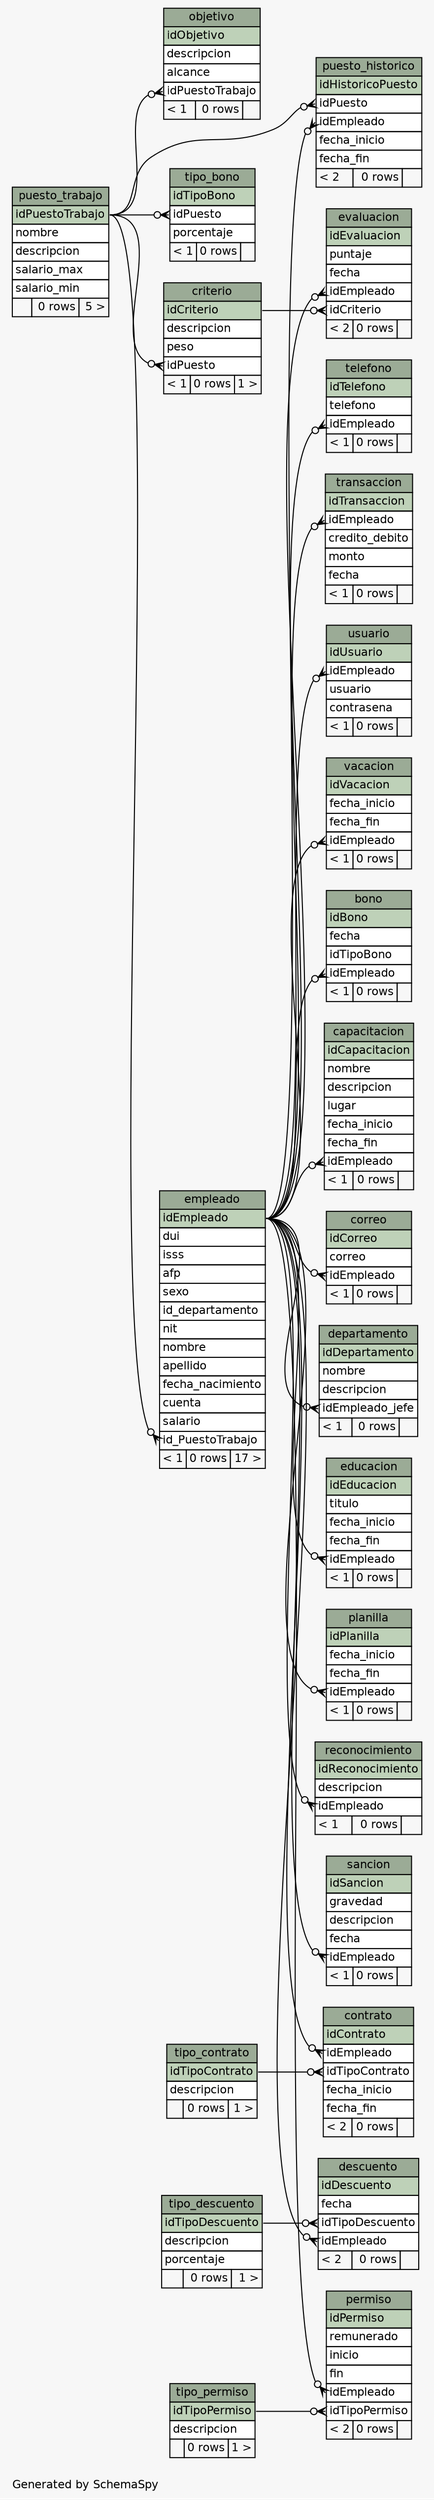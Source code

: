 // dot 2.26.3 on Linux 3.2.0-4-686-pae
// SchemaSpy rev 590
digraph "largeRelationshipsDiagram" {
  graph [
    rankdir="RL"
    bgcolor="#f7f7f7"
    label="\nGenerated by SchemaSpy"
    labeljust="l"
    nodesep="0.18"
    ranksep="0.46"
    fontname="Helvetica"
    fontsize="11"
  ];
  node [
    fontname="Helvetica"
    fontsize="11"
    shape="plaintext"
  ];
  edge [
    arrowsize="0.8"
  ];
  "bono" [
    label=<
    <TABLE BORDER="0" CELLBORDER="1" CELLSPACING="0" BGCOLOR="#ffffff">
      <TR><TD COLSPAN="3" BGCOLOR="#9bab96" ALIGN="CENTER">bono</TD></TR>
      <TR><TD PORT="idBono" COLSPAN="3" BGCOLOR="#bed1b8" ALIGN="LEFT">idBono</TD></TR>
      <TR><TD PORT="fecha" COLSPAN="3" ALIGN="LEFT">fecha</TD></TR>
      <TR><TD PORT="idTipoBono" COLSPAN="3" ALIGN="LEFT">idTipoBono</TD></TR>
      <TR><TD PORT="idEmpleado" COLSPAN="3" ALIGN="LEFT">idEmpleado</TD></TR>
      <TR><TD ALIGN="LEFT" BGCOLOR="#f7f7f7">&lt; 1</TD><TD ALIGN="RIGHT" BGCOLOR="#f7f7f7">0 rows</TD><TD ALIGN="RIGHT" BGCOLOR="#f7f7f7">  </TD></TR>
    </TABLE>>
    URL="tables/bono.html"
    tooltip="bono"
  ];
  "capacitacion" [
    label=<
    <TABLE BORDER="0" CELLBORDER="1" CELLSPACING="0" BGCOLOR="#ffffff">
      <TR><TD COLSPAN="3" BGCOLOR="#9bab96" ALIGN="CENTER">capacitacion</TD></TR>
      <TR><TD PORT="idCapacitacion" COLSPAN="3" BGCOLOR="#bed1b8" ALIGN="LEFT">idCapacitacion</TD></TR>
      <TR><TD PORT="nombre" COLSPAN="3" ALIGN="LEFT">nombre</TD></TR>
      <TR><TD PORT="descripcion" COLSPAN="3" ALIGN="LEFT">descripcion</TD></TR>
      <TR><TD PORT="lugar" COLSPAN="3" ALIGN="LEFT">lugar</TD></TR>
      <TR><TD PORT="fecha_inicio" COLSPAN="3" ALIGN="LEFT">fecha_inicio</TD></TR>
      <TR><TD PORT="fecha_fin" COLSPAN="3" ALIGN="LEFT">fecha_fin</TD></TR>
      <TR><TD PORT="idEmpleado" COLSPAN="3" ALIGN="LEFT">idEmpleado</TD></TR>
      <TR><TD ALIGN="LEFT" BGCOLOR="#f7f7f7">&lt; 1</TD><TD ALIGN="RIGHT" BGCOLOR="#f7f7f7">0 rows</TD><TD ALIGN="RIGHT" BGCOLOR="#f7f7f7">  </TD></TR>
    </TABLE>>
    URL="tables/capacitacion.html"
    tooltip="capacitacion"
  ];
  "contrato" [
    label=<
    <TABLE BORDER="0" CELLBORDER="1" CELLSPACING="0" BGCOLOR="#ffffff">
      <TR><TD COLSPAN="3" BGCOLOR="#9bab96" ALIGN="CENTER">contrato</TD></TR>
      <TR><TD PORT="idContrato" COLSPAN="3" BGCOLOR="#bed1b8" ALIGN="LEFT">idContrato</TD></TR>
      <TR><TD PORT="idEmpleado" COLSPAN="3" ALIGN="LEFT">idEmpleado</TD></TR>
      <TR><TD PORT="idTipoContrato" COLSPAN="3" ALIGN="LEFT">idTipoContrato</TD></TR>
      <TR><TD PORT="fecha_inicio" COLSPAN="3" ALIGN="LEFT">fecha_inicio</TD></TR>
      <TR><TD PORT="fecha_fin" COLSPAN="3" ALIGN="LEFT">fecha_fin</TD></TR>
      <TR><TD ALIGN="LEFT" BGCOLOR="#f7f7f7">&lt; 2</TD><TD ALIGN="RIGHT" BGCOLOR="#f7f7f7">0 rows</TD><TD ALIGN="RIGHT" BGCOLOR="#f7f7f7">  </TD></TR>
    </TABLE>>
    URL="tables/contrato.html"
    tooltip="contrato"
  ];
  "correo" [
    label=<
    <TABLE BORDER="0" CELLBORDER="1" CELLSPACING="0" BGCOLOR="#ffffff">
      <TR><TD COLSPAN="3" BGCOLOR="#9bab96" ALIGN="CENTER">correo</TD></TR>
      <TR><TD PORT="idCorreo" COLSPAN="3" BGCOLOR="#bed1b8" ALIGN="LEFT">idCorreo</TD></TR>
      <TR><TD PORT="correo" COLSPAN="3" ALIGN="LEFT">correo</TD></TR>
      <TR><TD PORT="idEmpleado" COLSPAN="3" ALIGN="LEFT">idEmpleado</TD></TR>
      <TR><TD ALIGN="LEFT" BGCOLOR="#f7f7f7">&lt; 1</TD><TD ALIGN="RIGHT" BGCOLOR="#f7f7f7">0 rows</TD><TD ALIGN="RIGHT" BGCOLOR="#f7f7f7">  </TD></TR>
    </TABLE>>
    URL="tables/correo.html"
    tooltip="correo"
  ];
  "criterio" [
    label=<
    <TABLE BORDER="0" CELLBORDER="1" CELLSPACING="0" BGCOLOR="#ffffff">
      <TR><TD COLSPAN="3" BGCOLOR="#9bab96" ALIGN="CENTER">criterio</TD></TR>
      <TR><TD PORT="idCriterio" COLSPAN="3" BGCOLOR="#bed1b8" ALIGN="LEFT">idCriterio</TD></TR>
      <TR><TD PORT="descripcion" COLSPAN="3" ALIGN="LEFT">descripcion</TD></TR>
      <TR><TD PORT="peso" COLSPAN="3" ALIGN="LEFT">peso</TD></TR>
      <TR><TD PORT="idPuesto" COLSPAN="3" ALIGN="LEFT">idPuesto</TD></TR>
      <TR><TD ALIGN="LEFT" BGCOLOR="#f7f7f7">&lt; 1</TD><TD ALIGN="RIGHT" BGCOLOR="#f7f7f7">0 rows</TD><TD ALIGN="RIGHT" BGCOLOR="#f7f7f7">1 &gt;</TD></TR>
    </TABLE>>
    URL="tables/criterio.html"
    tooltip="criterio"
  ];
  "departamento" [
    label=<
    <TABLE BORDER="0" CELLBORDER="1" CELLSPACING="0" BGCOLOR="#ffffff">
      <TR><TD COLSPAN="3" BGCOLOR="#9bab96" ALIGN="CENTER">departamento</TD></TR>
      <TR><TD PORT="idDepartamento" COLSPAN="3" BGCOLOR="#bed1b8" ALIGN="LEFT">idDepartamento</TD></TR>
      <TR><TD PORT="nombre" COLSPAN="3" ALIGN="LEFT">nombre</TD></TR>
      <TR><TD PORT="descripcion" COLSPAN="3" ALIGN="LEFT">descripcion</TD></TR>
      <TR><TD PORT="idEmpleado_jefe" COLSPAN="3" ALIGN="LEFT">idEmpleado_jefe</TD></TR>
      <TR><TD ALIGN="LEFT" BGCOLOR="#f7f7f7">&lt; 1</TD><TD ALIGN="RIGHT" BGCOLOR="#f7f7f7">0 rows</TD><TD ALIGN="RIGHT" BGCOLOR="#f7f7f7">  </TD></TR>
    </TABLE>>
    URL="tables/departamento.html"
    tooltip="departamento"
  ];
  "descuento" [
    label=<
    <TABLE BORDER="0" CELLBORDER="1" CELLSPACING="0" BGCOLOR="#ffffff">
      <TR><TD COLSPAN="3" BGCOLOR="#9bab96" ALIGN="CENTER">descuento</TD></TR>
      <TR><TD PORT="idDescuento" COLSPAN="3" BGCOLOR="#bed1b8" ALIGN="LEFT">idDescuento</TD></TR>
      <TR><TD PORT="fecha" COLSPAN="3" ALIGN="LEFT">fecha</TD></TR>
      <TR><TD PORT="idTipoDescuento" COLSPAN="3" ALIGN="LEFT">idTipoDescuento</TD></TR>
      <TR><TD PORT="idEmpleado" COLSPAN="3" ALIGN="LEFT">idEmpleado</TD></TR>
      <TR><TD ALIGN="LEFT" BGCOLOR="#f7f7f7">&lt; 2</TD><TD ALIGN="RIGHT" BGCOLOR="#f7f7f7">0 rows</TD><TD ALIGN="RIGHT" BGCOLOR="#f7f7f7">  </TD></TR>
    </TABLE>>
    URL="tables/descuento.html"
    tooltip="descuento"
  ];
  "educacion" [
    label=<
    <TABLE BORDER="0" CELLBORDER="1" CELLSPACING="0" BGCOLOR="#ffffff">
      <TR><TD COLSPAN="3" BGCOLOR="#9bab96" ALIGN="CENTER">educacion</TD></TR>
      <TR><TD PORT="idEducacion" COLSPAN="3" BGCOLOR="#bed1b8" ALIGN="LEFT">idEducacion</TD></TR>
      <TR><TD PORT="titulo" COLSPAN="3" ALIGN="LEFT">titulo</TD></TR>
      <TR><TD PORT="fecha_inicio" COLSPAN="3" ALIGN="LEFT">fecha_inicio</TD></TR>
      <TR><TD PORT="fecha_fin" COLSPAN="3" ALIGN="LEFT">fecha_fin</TD></TR>
      <TR><TD PORT="idEmpleado" COLSPAN="3" ALIGN="LEFT">idEmpleado</TD></TR>
      <TR><TD ALIGN="LEFT" BGCOLOR="#f7f7f7">&lt; 1</TD><TD ALIGN="RIGHT" BGCOLOR="#f7f7f7">0 rows</TD><TD ALIGN="RIGHT" BGCOLOR="#f7f7f7">  </TD></TR>
    </TABLE>>
    URL="tables/educacion.html"
    tooltip="educacion"
  ];
  "empleado" [
    label=<
    <TABLE BORDER="0" CELLBORDER="1" CELLSPACING="0" BGCOLOR="#ffffff">
      <TR><TD COLSPAN="3" BGCOLOR="#9bab96" ALIGN="CENTER">empleado</TD></TR>
      <TR><TD PORT="idEmpleado" COLSPAN="3" BGCOLOR="#bed1b8" ALIGN="LEFT">idEmpleado</TD></TR>
      <TR><TD PORT="dui" COLSPAN="3" ALIGN="LEFT">dui</TD></TR>
      <TR><TD PORT="isss" COLSPAN="3" ALIGN="LEFT">isss</TD></TR>
      <TR><TD PORT="afp" COLSPAN="3" ALIGN="LEFT">afp</TD></TR>
      <TR><TD PORT="sexo" COLSPAN="3" ALIGN="LEFT">sexo</TD></TR>
      <TR><TD PORT="id_departamento" COLSPAN="3" ALIGN="LEFT">id_departamento</TD></TR>
      <TR><TD PORT="nit" COLSPAN="3" ALIGN="LEFT">nit</TD></TR>
      <TR><TD PORT="nombre" COLSPAN="3" ALIGN="LEFT">nombre</TD></TR>
      <TR><TD PORT="apellido" COLSPAN="3" ALIGN="LEFT">apellido</TD></TR>
      <TR><TD PORT="fecha_nacimiento" COLSPAN="3" ALIGN="LEFT">fecha_nacimiento</TD></TR>
      <TR><TD PORT="cuenta" COLSPAN="3" ALIGN="LEFT">cuenta</TD></TR>
      <TR><TD PORT="salario" COLSPAN="3" ALIGN="LEFT">salario</TD></TR>
      <TR><TD PORT="id_PuestoTrabajo" COLSPAN="3" ALIGN="LEFT">id_PuestoTrabajo</TD></TR>
      <TR><TD ALIGN="LEFT" BGCOLOR="#f7f7f7">&lt; 1</TD><TD ALIGN="RIGHT" BGCOLOR="#f7f7f7">0 rows</TD><TD ALIGN="RIGHT" BGCOLOR="#f7f7f7">17 &gt;</TD></TR>
    </TABLE>>
    URL="tables/empleado.html"
    tooltip="empleado"
  ];
  "evaluacion" [
    label=<
    <TABLE BORDER="0" CELLBORDER="1" CELLSPACING="0" BGCOLOR="#ffffff">
      <TR><TD COLSPAN="3" BGCOLOR="#9bab96" ALIGN="CENTER">evaluacion</TD></TR>
      <TR><TD PORT="idEvaluacion" COLSPAN="3" BGCOLOR="#bed1b8" ALIGN="LEFT">idEvaluacion</TD></TR>
      <TR><TD PORT="puntaje" COLSPAN="3" ALIGN="LEFT">puntaje</TD></TR>
      <TR><TD PORT="fecha" COLSPAN="3" ALIGN="LEFT">fecha</TD></TR>
      <TR><TD PORT="idEmpleado" COLSPAN="3" ALIGN="LEFT">idEmpleado</TD></TR>
      <TR><TD PORT="idCriterio" COLSPAN="3" ALIGN="LEFT">idCriterio</TD></TR>
      <TR><TD ALIGN="LEFT" BGCOLOR="#f7f7f7">&lt; 2</TD><TD ALIGN="RIGHT" BGCOLOR="#f7f7f7">0 rows</TD><TD ALIGN="RIGHT" BGCOLOR="#f7f7f7">  </TD></TR>
    </TABLE>>
    URL="tables/evaluacion.html"
    tooltip="evaluacion"
  ];
  "objetivo" [
    label=<
    <TABLE BORDER="0" CELLBORDER="1" CELLSPACING="0" BGCOLOR="#ffffff">
      <TR><TD COLSPAN="3" BGCOLOR="#9bab96" ALIGN="CENTER">objetivo</TD></TR>
      <TR><TD PORT="idObjetivo" COLSPAN="3" BGCOLOR="#bed1b8" ALIGN="LEFT">idObjetivo</TD></TR>
      <TR><TD PORT="descripcion" COLSPAN="3" ALIGN="LEFT">descripcion</TD></TR>
      <TR><TD PORT="alcance" COLSPAN="3" ALIGN="LEFT">alcance</TD></TR>
      <TR><TD PORT="idPuestoTrabajo" COLSPAN="3" ALIGN="LEFT">idPuestoTrabajo</TD></TR>
      <TR><TD ALIGN="LEFT" BGCOLOR="#f7f7f7">&lt; 1</TD><TD ALIGN="RIGHT" BGCOLOR="#f7f7f7">0 rows</TD><TD ALIGN="RIGHT" BGCOLOR="#f7f7f7">  </TD></TR>
    </TABLE>>
    URL="tables/objetivo.html"
    tooltip="objetivo"
  ];
  "permiso" [
    label=<
    <TABLE BORDER="0" CELLBORDER="1" CELLSPACING="0" BGCOLOR="#ffffff">
      <TR><TD COLSPAN="3" BGCOLOR="#9bab96" ALIGN="CENTER">permiso</TD></TR>
      <TR><TD PORT="idPermiso" COLSPAN="3" BGCOLOR="#bed1b8" ALIGN="LEFT">idPermiso</TD></TR>
      <TR><TD PORT="remunerado" COLSPAN="3" ALIGN="LEFT">remunerado</TD></TR>
      <TR><TD PORT="inicio" COLSPAN="3" ALIGN="LEFT">inicio</TD></TR>
      <TR><TD PORT="fin" COLSPAN="3" ALIGN="LEFT">fin</TD></TR>
      <TR><TD PORT="idEmpleado" COLSPAN="3" ALIGN="LEFT">idEmpleado</TD></TR>
      <TR><TD PORT="idTipoPermiso" COLSPAN="3" ALIGN="LEFT">idTipoPermiso</TD></TR>
      <TR><TD ALIGN="LEFT" BGCOLOR="#f7f7f7">&lt; 2</TD><TD ALIGN="RIGHT" BGCOLOR="#f7f7f7">0 rows</TD><TD ALIGN="RIGHT" BGCOLOR="#f7f7f7">  </TD></TR>
    </TABLE>>
    URL="tables/permiso.html"
    tooltip="permiso"
  ];
  "planilla" [
    label=<
    <TABLE BORDER="0" CELLBORDER="1" CELLSPACING="0" BGCOLOR="#ffffff">
      <TR><TD COLSPAN="3" BGCOLOR="#9bab96" ALIGN="CENTER">planilla</TD></TR>
      <TR><TD PORT="idPlanilla" COLSPAN="3" BGCOLOR="#bed1b8" ALIGN="LEFT">idPlanilla</TD></TR>
      <TR><TD PORT="fecha_inicio" COLSPAN="3" ALIGN="LEFT">fecha_inicio</TD></TR>
      <TR><TD PORT="fecha_fin" COLSPAN="3" ALIGN="LEFT">fecha_fin</TD></TR>
      <TR><TD PORT="idEmpleado" COLSPAN="3" ALIGN="LEFT">idEmpleado</TD></TR>
      <TR><TD ALIGN="LEFT" BGCOLOR="#f7f7f7">&lt; 1</TD><TD ALIGN="RIGHT" BGCOLOR="#f7f7f7">0 rows</TD><TD ALIGN="RIGHT" BGCOLOR="#f7f7f7">  </TD></TR>
    </TABLE>>
    URL="tables/planilla.html"
    tooltip="planilla"
  ];
  "puesto_historico" [
    label=<
    <TABLE BORDER="0" CELLBORDER="1" CELLSPACING="0" BGCOLOR="#ffffff">
      <TR><TD COLSPAN="3" BGCOLOR="#9bab96" ALIGN="CENTER">puesto_historico</TD></TR>
      <TR><TD PORT="idHistoricoPuesto" COLSPAN="3" BGCOLOR="#bed1b8" ALIGN="LEFT">idHistoricoPuesto</TD></TR>
      <TR><TD PORT="idPuesto" COLSPAN="3" ALIGN="LEFT">idPuesto</TD></TR>
      <TR><TD PORT="idEmpleado" COLSPAN="3" ALIGN="LEFT">idEmpleado</TD></TR>
      <TR><TD PORT="fecha_inicio" COLSPAN="3" ALIGN="LEFT">fecha_inicio</TD></TR>
      <TR><TD PORT="fecha_fin" COLSPAN="3" ALIGN="LEFT">fecha_fin</TD></TR>
      <TR><TD ALIGN="LEFT" BGCOLOR="#f7f7f7">&lt; 2</TD><TD ALIGN="RIGHT" BGCOLOR="#f7f7f7">0 rows</TD><TD ALIGN="RIGHT" BGCOLOR="#f7f7f7">  </TD></TR>
    </TABLE>>
    URL="tables/puesto_historico.html"
    tooltip="puesto_historico"
  ];
  "puesto_trabajo" [
    label=<
    <TABLE BORDER="0" CELLBORDER="1" CELLSPACING="0" BGCOLOR="#ffffff">
      <TR><TD COLSPAN="3" BGCOLOR="#9bab96" ALIGN="CENTER">puesto_trabajo</TD></TR>
      <TR><TD PORT="idPuestoTrabajo" COLSPAN="3" BGCOLOR="#bed1b8" ALIGN="LEFT">idPuestoTrabajo</TD></TR>
      <TR><TD PORT="nombre" COLSPAN="3" ALIGN="LEFT">nombre</TD></TR>
      <TR><TD PORT="descripcion" COLSPAN="3" ALIGN="LEFT">descripcion</TD></TR>
      <TR><TD PORT="salario_max" COLSPAN="3" ALIGN="LEFT">salario_max</TD></TR>
      <TR><TD PORT="salario_min" COLSPAN="3" ALIGN="LEFT">salario_min</TD></TR>
      <TR><TD ALIGN="LEFT" BGCOLOR="#f7f7f7">  </TD><TD ALIGN="RIGHT" BGCOLOR="#f7f7f7">0 rows</TD><TD ALIGN="RIGHT" BGCOLOR="#f7f7f7">5 &gt;</TD></TR>
    </TABLE>>
    URL="tables/puesto_trabajo.html"
    tooltip="puesto_trabajo"
  ];
  "reconocimiento" [
    label=<
    <TABLE BORDER="0" CELLBORDER="1" CELLSPACING="0" BGCOLOR="#ffffff">
      <TR><TD COLSPAN="3" BGCOLOR="#9bab96" ALIGN="CENTER">reconocimiento</TD></TR>
      <TR><TD PORT="idReconocimiento" COLSPAN="3" BGCOLOR="#bed1b8" ALIGN="LEFT">idReconocimiento</TD></TR>
      <TR><TD PORT="descripcion" COLSPAN="3" ALIGN="LEFT">descripcion</TD></TR>
      <TR><TD PORT="idEmpleado" COLSPAN="3" ALIGN="LEFT">idEmpleado</TD></TR>
      <TR><TD ALIGN="LEFT" BGCOLOR="#f7f7f7">&lt; 1</TD><TD ALIGN="RIGHT" BGCOLOR="#f7f7f7">0 rows</TD><TD ALIGN="RIGHT" BGCOLOR="#f7f7f7">  </TD></TR>
    </TABLE>>
    URL="tables/reconocimiento.html"
    tooltip="reconocimiento"
  ];
  "sancion" [
    label=<
    <TABLE BORDER="0" CELLBORDER="1" CELLSPACING="0" BGCOLOR="#ffffff">
      <TR><TD COLSPAN="3" BGCOLOR="#9bab96" ALIGN="CENTER">sancion</TD></TR>
      <TR><TD PORT="idSancion" COLSPAN="3" BGCOLOR="#bed1b8" ALIGN="LEFT">idSancion</TD></TR>
      <TR><TD PORT="gravedad" COLSPAN="3" ALIGN="LEFT">gravedad</TD></TR>
      <TR><TD PORT="descripcion" COLSPAN="3" ALIGN="LEFT">descripcion</TD></TR>
      <TR><TD PORT="fecha" COLSPAN="3" ALIGN="LEFT">fecha</TD></TR>
      <TR><TD PORT="idEmpleado" COLSPAN="3" ALIGN="LEFT">idEmpleado</TD></TR>
      <TR><TD ALIGN="LEFT" BGCOLOR="#f7f7f7">&lt; 1</TD><TD ALIGN="RIGHT" BGCOLOR="#f7f7f7">0 rows</TD><TD ALIGN="RIGHT" BGCOLOR="#f7f7f7">  </TD></TR>
    </TABLE>>
    URL="tables/sancion.html"
    tooltip="sancion"
  ];
  "telefono" [
    label=<
    <TABLE BORDER="0" CELLBORDER="1" CELLSPACING="0" BGCOLOR="#ffffff">
      <TR><TD COLSPAN="3" BGCOLOR="#9bab96" ALIGN="CENTER">telefono</TD></TR>
      <TR><TD PORT="idTelefono" COLSPAN="3" BGCOLOR="#bed1b8" ALIGN="LEFT">idTelefono</TD></TR>
      <TR><TD PORT="telefono" COLSPAN="3" ALIGN="LEFT">telefono</TD></TR>
      <TR><TD PORT="idEmpleado" COLSPAN="3" ALIGN="LEFT">idEmpleado</TD></TR>
      <TR><TD ALIGN="LEFT" BGCOLOR="#f7f7f7">&lt; 1</TD><TD ALIGN="RIGHT" BGCOLOR="#f7f7f7">0 rows</TD><TD ALIGN="RIGHT" BGCOLOR="#f7f7f7">  </TD></TR>
    </TABLE>>
    URL="tables/telefono.html"
    tooltip="telefono"
  ];
  "tipo_bono" [
    label=<
    <TABLE BORDER="0" CELLBORDER="1" CELLSPACING="0" BGCOLOR="#ffffff">
      <TR><TD COLSPAN="3" BGCOLOR="#9bab96" ALIGN="CENTER">tipo_bono</TD></TR>
      <TR><TD PORT="idTipoBono" COLSPAN="3" BGCOLOR="#bed1b8" ALIGN="LEFT">idTipoBono</TD></TR>
      <TR><TD PORT="idPuesto" COLSPAN="3" ALIGN="LEFT">idPuesto</TD></TR>
      <TR><TD PORT="porcentaje" COLSPAN="3" ALIGN="LEFT">porcentaje</TD></TR>
      <TR><TD ALIGN="LEFT" BGCOLOR="#f7f7f7">&lt; 1</TD><TD ALIGN="RIGHT" BGCOLOR="#f7f7f7">0 rows</TD><TD ALIGN="RIGHT" BGCOLOR="#f7f7f7">  </TD></TR>
    </TABLE>>
    URL="tables/tipo_bono.html"
    tooltip="tipo_bono"
  ];
  "tipo_contrato" [
    label=<
    <TABLE BORDER="0" CELLBORDER="1" CELLSPACING="0" BGCOLOR="#ffffff">
      <TR><TD COLSPAN="3" BGCOLOR="#9bab96" ALIGN="CENTER">tipo_contrato</TD></TR>
      <TR><TD PORT="idTipoContrato" COLSPAN="3" BGCOLOR="#bed1b8" ALIGN="LEFT">idTipoContrato</TD></TR>
      <TR><TD PORT="descripcion" COLSPAN="3" ALIGN="LEFT">descripcion</TD></TR>
      <TR><TD ALIGN="LEFT" BGCOLOR="#f7f7f7">  </TD><TD ALIGN="RIGHT" BGCOLOR="#f7f7f7">0 rows</TD><TD ALIGN="RIGHT" BGCOLOR="#f7f7f7">1 &gt;</TD></TR>
    </TABLE>>
    URL="tables/tipo_contrato.html"
    tooltip="tipo_contrato"
  ];
  "tipo_descuento" [
    label=<
    <TABLE BORDER="0" CELLBORDER="1" CELLSPACING="0" BGCOLOR="#ffffff">
      <TR><TD COLSPAN="3" BGCOLOR="#9bab96" ALIGN="CENTER">tipo_descuento</TD></TR>
      <TR><TD PORT="idTipoDescuento" COLSPAN="3" BGCOLOR="#bed1b8" ALIGN="LEFT">idTipoDescuento</TD></TR>
      <TR><TD PORT="descripcion" COLSPAN="3" ALIGN="LEFT">descripcion</TD></TR>
      <TR><TD PORT="porcentaje" COLSPAN="3" ALIGN="LEFT">porcentaje</TD></TR>
      <TR><TD ALIGN="LEFT" BGCOLOR="#f7f7f7">  </TD><TD ALIGN="RIGHT" BGCOLOR="#f7f7f7">0 rows</TD><TD ALIGN="RIGHT" BGCOLOR="#f7f7f7">1 &gt;</TD></TR>
    </TABLE>>
    URL="tables/tipo_descuento.html"
    tooltip="tipo_descuento"
  ];
  "tipo_permiso" [
    label=<
    <TABLE BORDER="0" CELLBORDER="1" CELLSPACING="0" BGCOLOR="#ffffff">
      <TR><TD COLSPAN="3" BGCOLOR="#9bab96" ALIGN="CENTER">tipo_permiso</TD></TR>
      <TR><TD PORT="idTipoPermiso" COLSPAN="3" BGCOLOR="#bed1b8" ALIGN="LEFT">idTipoPermiso</TD></TR>
      <TR><TD PORT="descripcion" COLSPAN="3" ALIGN="LEFT">descripcion</TD></TR>
      <TR><TD ALIGN="LEFT" BGCOLOR="#f7f7f7">  </TD><TD ALIGN="RIGHT" BGCOLOR="#f7f7f7">0 rows</TD><TD ALIGN="RIGHT" BGCOLOR="#f7f7f7">1 &gt;</TD></TR>
    </TABLE>>
    URL="tables/tipo_permiso.html"
    tooltip="tipo_permiso"
  ];
  "transaccion" [
    label=<
    <TABLE BORDER="0" CELLBORDER="1" CELLSPACING="0" BGCOLOR="#ffffff">
      <TR><TD COLSPAN="3" BGCOLOR="#9bab96" ALIGN="CENTER">transaccion</TD></TR>
      <TR><TD PORT="idTransaccion" COLSPAN="3" BGCOLOR="#bed1b8" ALIGN="LEFT">idTransaccion</TD></TR>
      <TR><TD PORT="idEmpleado" COLSPAN="3" ALIGN="LEFT">idEmpleado</TD></TR>
      <TR><TD PORT="credito_debito" COLSPAN="3" ALIGN="LEFT">credito_debito</TD></TR>
      <TR><TD PORT="monto" COLSPAN="3" ALIGN="LEFT">monto</TD></TR>
      <TR><TD PORT="fecha" COLSPAN="3" ALIGN="LEFT">fecha</TD></TR>
      <TR><TD ALIGN="LEFT" BGCOLOR="#f7f7f7">&lt; 1</TD><TD ALIGN="RIGHT" BGCOLOR="#f7f7f7">0 rows</TD><TD ALIGN="RIGHT" BGCOLOR="#f7f7f7">  </TD></TR>
    </TABLE>>
    URL="tables/transaccion.html"
    tooltip="transaccion"
  ];
  "usuario" [
    label=<
    <TABLE BORDER="0" CELLBORDER="1" CELLSPACING="0" BGCOLOR="#ffffff">
      <TR><TD COLSPAN="3" BGCOLOR="#9bab96" ALIGN="CENTER">usuario</TD></TR>
      <TR><TD PORT="idUsuario" COLSPAN="3" BGCOLOR="#bed1b8" ALIGN="LEFT">idUsuario</TD></TR>
      <TR><TD PORT="idEmpleado" COLSPAN="3" ALIGN="LEFT">idEmpleado</TD></TR>
      <TR><TD PORT="usuario" COLSPAN="3" ALIGN="LEFT">usuario</TD></TR>
      <TR><TD PORT="contrasena" COLSPAN="3" ALIGN="LEFT">contrasena</TD></TR>
      <TR><TD ALIGN="LEFT" BGCOLOR="#f7f7f7">&lt; 1</TD><TD ALIGN="RIGHT" BGCOLOR="#f7f7f7">0 rows</TD><TD ALIGN="RIGHT" BGCOLOR="#f7f7f7">  </TD></TR>
    </TABLE>>
    URL="tables/usuario.html"
    tooltip="usuario"
  ];
  "vacacion" [
    label=<
    <TABLE BORDER="0" CELLBORDER="1" CELLSPACING="0" BGCOLOR="#ffffff">
      <TR><TD COLSPAN="3" BGCOLOR="#9bab96" ALIGN="CENTER">vacacion</TD></TR>
      <TR><TD PORT="idVacacion" COLSPAN="3" BGCOLOR="#bed1b8" ALIGN="LEFT">idVacacion</TD></TR>
      <TR><TD PORT="fecha_inicio" COLSPAN="3" ALIGN="LEFT">fecha_inicio</TD></TR>
      <TR><TD PORT="fecha_fin" COLSPAN="3" ALIGN="LEFT">fecha_fin</TD></TR>
      <TR><TD PORT="idEmpleado" COLSPAN="3" ALIGN="LEFT">idEmpleado</TD></TR>
      <TR><TD ALIGN="LEFT" BGCOLOR="#f7f7f7">&lt; 1</TD><TD ALIGN="RIGHT" BGCOLOR="#f7f7f7">0 rows</TD><TD ALIGN="RIGHT" BGCOLOR="#f7f7f7">  </TD></TR>
    </TABLE>>
    URL="tables/vacacion.html"
    tooltip="vacacion"
  ];
  "bono":"idEmpleado":w -> "empleado":"idEmpleado":e [arrowhead=none dir=back arrowtail=crowodot];
  "capacitacion":"idEmpleado":w -> "empleado":"idEmpleado":e [arrowhead=none dir=back arrowtail=crowodot];
  "contrato":"idEmpleado":w -> "empleado":"idEmpleado":e [arrowhead=none dir=back arrowtail=crowodot];
  "contrato":"idTipoContrato":w -> "tipo_contrato":"idTipoContrato":e [arrowhead=none dir=back arrowtail=crowodot];
  "correo":"idEmpleado":w -> "empleado":"idEmpleado":e [arrowhead=none dir=back arrowtail=crowodot];
  "criterio":"idPuesto":w -> "puesto_trabajo":"idPuestoTrabajo":e [arrowhead=none dir=back arrowtail=crowodot];
  "departamento":"idEmpleado_jefe":w -> "empleado":"idEmpleado":e [arrowhead=none dir=back arrowtail=crowodot];
  "descuento":"idEmpleado":w -> "empleado":"idEmpleado":e [arrowhead=none dir=back arrowtail=crowodot];
  "descuento":"idTipoDescuento":w -> "tipo_descuento":"idTipoDescuento":e [arrowhead=none dir=back arrowtail=crowodot];
  "educacion":"idEmpleado":w -> "empleado":"idEmpleado":e [arrowhead=none dir=back arrowtail=crowodot];
  "empleado":"id_PuestoTrabajo":w -> "puesto_trabajo":"idPuestoTrabajo":e [arrowhead=none dir=back arrowtail=crowodot];
  "evaluacion":"idCriterio":w -> "criterio":"idCriterio":e [arrowhead=none dir=back arrowtail=crowodot];
  "evaluacion":"idEmpleado":w -> "empleado":"idEmpleado":e [arrowhead=none dir=back arrowtail=crowodot];
  "objetivo":"idPuestoTrabajo":w -> "puesto_trabajo":"idPuestoTrabajo":e [arrowhead=none dir=back arrowtail=crowodot];
  "permiso":"idEmpleado":w -> "empleado":"idEmpleado":e [arrowhead=none dir=back arrowtail=crowodot];
  "permiso":"idTipoPermiso":w -> "tipo_permiso":"idTipoPermiso":e [arrowhead=none dir=back arrowtail=crowodot];
  "planilla":"idEmpleado":w -> "empleado":"idEmpleado":e [arrowhead=none dir=back arrowtail=crowodot];
  "puesto_historico":"idEmpleado":w -> "empleado":"idEmpleado":e [arrowhead=none dir=back arrowtail=crowodot];
  "puesto_historico":"idPuesto":w -> "puesto_trabajo":"idPuestoTrabajo":e [arrowhead=none dir=back arrowtail=crowodot];
  "reconocimiento":"idEmpleado":w -> "empleado":"idEmpleado":e [arrowhead=none dir=back arrowtail=crowodot];
  "sancion":"idEmpleado":w -> "empleado":"idEmpleado":e [arrowhead=none dir=back arrowtail=crowodot];
  "telefono":"idEmpleado":w -> "empleado":"idEmpleado":e [arrowhead=none dir=back arrowtail=crowodot];
  "tipo_bono":"idPuesto":w -> "puesto_trabajo":"idPuestoTrabajo":e [arrowhead=none dir=back arrowtail=crowodot];
  "transaccion":"idEmpleado":w -> "empleado":"idEmpleado":e [arrowhead=none dir=back arrowtail=crowodot];
  "usuario":"idEmpleado":w -> "empleado":"idEmpleado":e [arrowhead=none dir=back arrowtail=crowodot];
  "vacacion":"idEmpleado":w -> "empleado":"idEmpleado":e [arrowhead=none dir=back arrowtail=crowodot];
}
